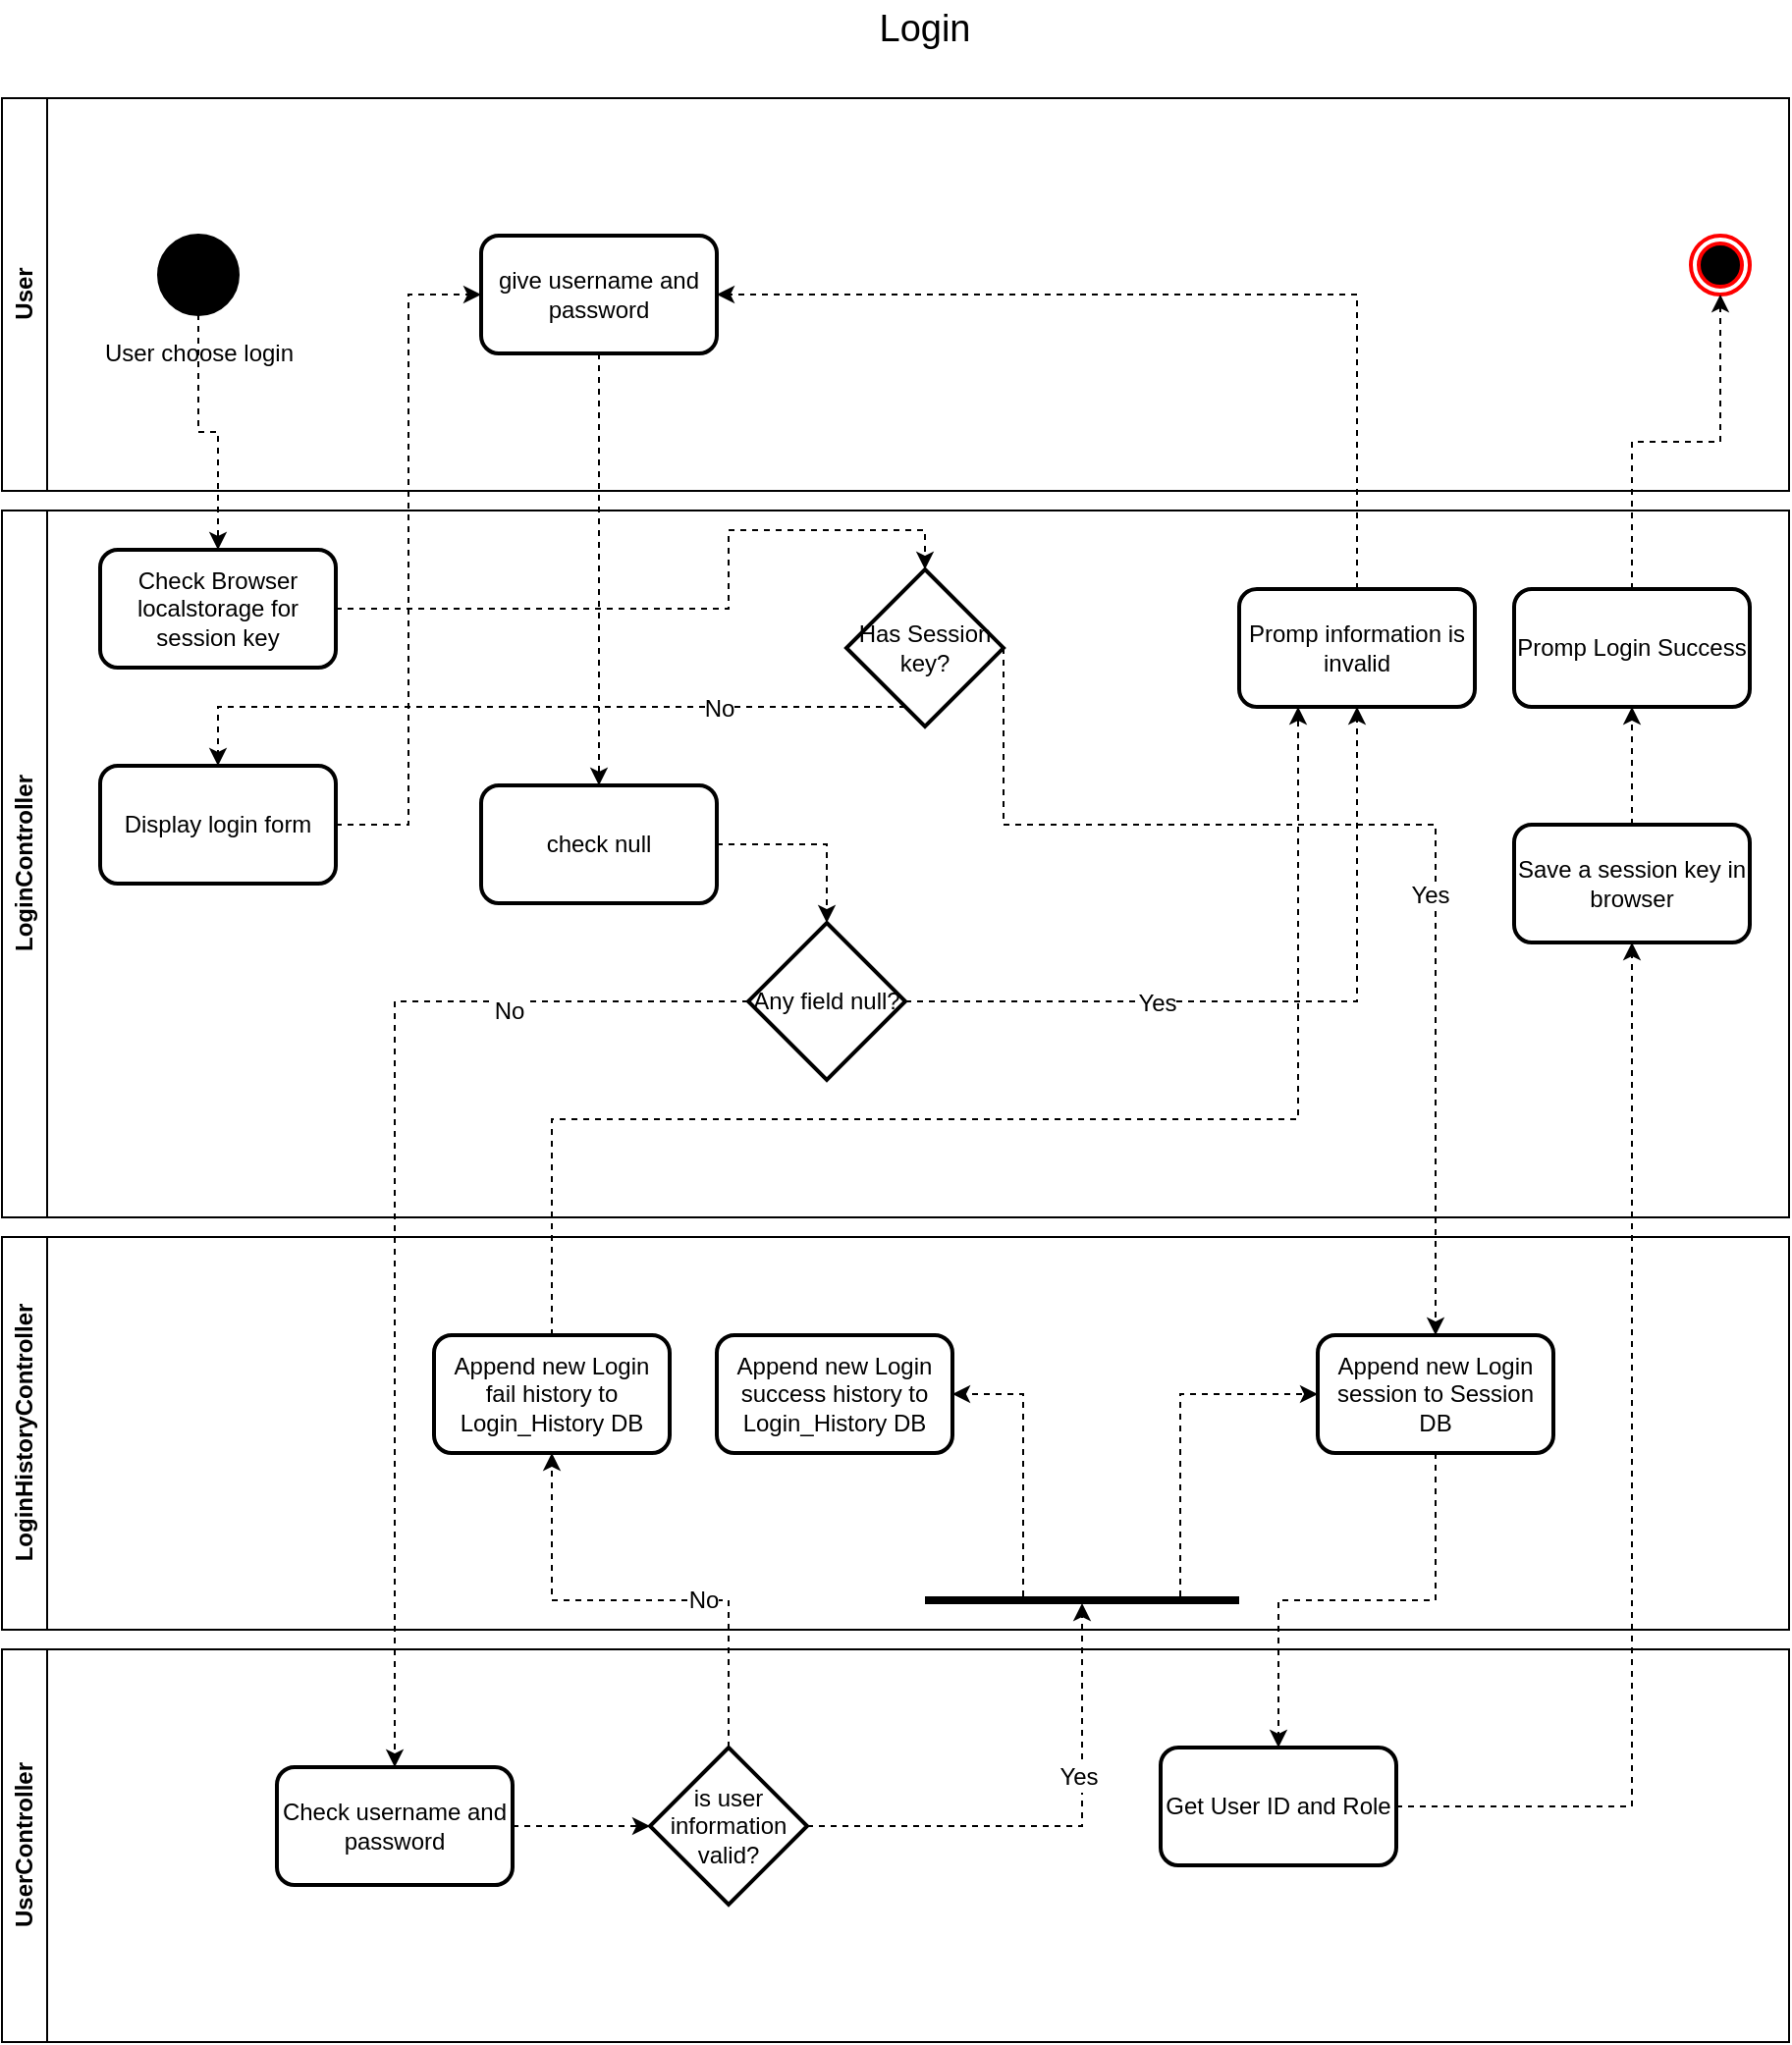 <mxfile version="20.8.18" type="github">
  <diagram id="C5RBs43oDa-KdzZeNtuy" name="Page-1">
    <mxGraphModel dx="957" dy="811" grid="1" gridSize="10" guides="1" tooltips="1" connect="1" arrows="1" fold="1" page="1" pageScale="1" pageWidth="827" pageHeight="1169" math="0" shadow="0">
      <root>
        <mxCell id="WIyWlLk6GJQsqaUBKTNV-0" />
        <mxCell id="WIyWlLk6GJQsqaUBKTNV-1" parent="WIyWlLk6GJQsqaUBKTNV-0" />
        <mxCell id="uVaprLE8e8_M3dKKwn0Q-1" value="User" style="swimlane;horizontal=0;whiteSpace=wrap;html=1;" parent="WIyWlLk6GJQsqaUBKTNV-1" vertex="1">
          <mxGeometry x="50" y="100" width="910" height="200" as="geometry" />
        </mxCell>
        <mxCell id="uVaprLE8e8_M3dKKwn0Q-3" value="User choose login" style="shape=ellipse;html=1;fillColor=strokeColor;strokeWidth=2;verticalLabelPosition=bottom;verticalAlignment=top;perimeter=ellipsePerimeter;" parent="uVaprLE8e8_M3dKKwn0Q-1" vertex="1">
          <mxGeometry x="80" y="70" width="40" height="40" as="geometry" />
        </mxCell>
        <mxCell id="uVaprLE8e8_M3dKKwn0Q-32" value="" style="ellipse;html=1;shape=endState;fillColor=#000000;strokeColor=#ff0000;strokeWidth=2;fontFamily=Helvetica;fontSize=12;fontColor=default;" parent="uVaprLE8e8_M3dKKwn0Q-1" vertex="1">
          <mxGeometry x="860" y="70" width="30" height="30" as="geometry" />
        </mxCell>
        <mxCell id="uVaprLE8e8_M3dKKwn0Q-40" value="give username and password" style="rounded=1;whiteSpace=wrap;html=1;strokeWidth=2;fontFamily=Helvetica;fontSize=12;" parent="uVaprLE8e8_M3dKKwn0Q-1" vertex="1">
          <mxGeometry x="244" y="70" width="120" height="60" as="geometry" />
        </mxCell>
        <mxCell id="uVaprLE8e8_M3dKKwn0Q-6" value="&lt;div&gt;LoginController&lt;/div&gt;" style="swimlane;horizontal=0;whiteSpace=wrap;html=1;" parent="WIyWlLk6GJQsqaUBKTNV-1" vertex="1">
          <mxGeometry x="50" y="310" width="910" height="360" as="geometry" />
        </mxCell>
        <mxCell id="uVaprLE8e8_M3dKKwn0Q-38" style="rounded=0;orthogonalLoop=1;jettySize=auto;html=1;dashed=1;strokeWidth=1;fontFamily=Helvetica;fontSize=12;fontColor=default;edgeStyle=orthogonalEdgeStyle;" parent="uVaprLE8e8_M3dKKwn0Q-6" source="uVaprLE8e8_M3dKKwn0Q-11" target="uVaprLE8e8_M3dKKwn0Q-37" edge="1">
          <mxGeometry relative="1" as="geometry">
            <Array as="points">
              <mxPoint x="110" y="100" />
            </Array>
          </mxGeometry>
        </mxCell>
        <mxCell id="uVaprLE8e8_M3dKKwn0Q-39" value="No" style="edgeLabel;html=1;align=center;verticalAlign=middle;resizable=0;points=[];fontSize=12;fontFamily=Helvetica;fontColor=default;" parent="uVaprLE8e8_M3dKKwn0Q-38" vertex="1" connectable="0">
          <mxGeometry x="-0.5" y="1" relative="1" as="geometry">
            <mxPoint as="offset" />
          </mxGeometry>
        </mxCell>
        <mxCell id="uVaprLE8e8_M3dKKwn0Q-11" value="Has Session key?" style="rhombus;whiteSpace=wrap;html=1;strokeWidth=2;fontFamily=Helvetica;fontSize=12;" parent="uVaprLE8e8_M3dKKwn0Q-6" vertex="1">
          <mxGeometry x="430" y="30" width="80" height="80" as="geometry" />
        </mxCell>
        <mxCell id="uVaprLE8e8_M3dKKwn0Q-13" value="Promp Login Success" style="rounded=1;whiteSpace=wrap;html=1;strokeWidth=2;fontFamily=Helvetica;fontSize=12;" parent="uVaprLE8e8_M3dKKwn0Q-6" vertex="1">
          <mxGeometry x="770" y="40" width="120" height="60" as="geometry" />
        </mxCell>
        <mxCell id="uVaprLE8e8_M3dKKwn0Q-35" style="rounded=0;orthogonalLoop=1;jettySize=auto;html=1;dashed=1;strokeWidth=1;fontFamily=Helvetica;fontSize=12;fontColor=default;entryX=0.5;entryY=0;entryDx=0;entryDy=0;edgeStyle=orthogonalEdgeStyle;" parent="uVaprLE8e8_M3dKKwn0Q-6" source="uVaprLE8e8_M3dKKwn0Q-23" target="uVaprLE8e8_M3dKKwn0Q-11" edge="1">
          <mxGeometry relative="1" as="geometry">
            <mxPoint x="176" y="130" as="targetPoint" />
            <Array as="points">
              <mxPoint x="370" y="50" />
              <mxPoint x="370" y="10" />
              <mxPoint x="470" y="10" />
            </Array>
          </mxGeometry>
        </mxCell>
        <mxCell id="uVaprLE8e8_M3dKKwn0Q-23" value="Check Browser localstorage for session key" style="rounded=1;whiteSpace=wrap;html=1;strokeWidth=2;fontFamily=Helvetica;fontSize=12;" parent="uVaprLE8e8_M3dKKwn0Q-6" vertex="1">
          <mxGeometry x="50" y="20" width="120" height="60" as="geometry" />
        </mxCell>
        <mxCell id="uVaprLE8e8_M3dKKwn0Q-37" value="Display login form" style="rounded=1;whiteSpace=wrap;html=1;strokeWidth=2;fontFamily=Helvetica;fontSize=12;" parent="uVaprLE8e8_M3dKKwn0Q-6" vertex="1">
          <mxGeometry x="50" y="130" width="120" height="60" as="geometry" />
        </mxCell>
        <mxCell id="uVaprLE8e8_M3dKKwn0Q-46" style="edgeStyle=orthogonalEdgeStyle;rounded=0;orthogonalLoop=1;jettySize=auto;html=1;entryX=0.5;entryY=0;entryDx=0;entryDy=0;dashed=1;strokeWidth=1;fontFamily=Helvetica;fontSize=12;fontColor=default;" parent="uVaprLE8e8_M3dKKwn0Q-6" source="uVaprLE8e8_M3dKKwn0Q-42" target="uVaprLE8e8_M3dKKwn0Q-44" edge="1">
          <mxGeometry relative="1" as="geometry" />
        </mxCell>
        <mxCell id="uVaprLE8e8_M3dKKwn0Q-42" value="check null" style="rounded=1;whiteSpace=wrap;html=1;strokeWidth=2;fontFamily=Helvetica;fontSize=12;" parent="uVaprLE8e8_M3dKKwn0Q-6" vertex="1">
          <mxGeometry x="244" y="140" width="120" height="60" as="geometry" />
        </mxCell>
        <mxCell id="uVaprLE8e8_M3dKKwn0Q-48" style="edgeStyle=orthogonalEdgeStyle;rounded=0;orthogonalLoop=1;jettySize=auto;html=1;entryX=0.5;entryY=1;entryDx=0;entryDy=0;dashed=1;strokeWidth=1;fontFamily=Helvetica;fontSize=12;fontColor=default;" parent="uVaprLE8e8_M3dKKwn0Q-6" source="uVaprLE8e8_M3dKKwn0Q-44" target="uVaprLE8e8_M3dKKwn0Q-47" edge="1">
          <mxGeometry relative="1" as="geometry" />
        </mxCell>
        <mxCell id="uVaprLE8e8_M3dKKwn0Q-49" value="Yes" style="edgeLabel;html=1;align=center;verticalAlign=middle;resizable=0;points=[];fontSize=12;fontFamily=Helvetica;fontColor=default;" parent="uVaprLE8e8_M3dKKwn0Q-48" vertex="1" connectable="0">
          <mxGeometry x="-0.326" y="-1" relative="1" as="geometry">
            <mxPoint as="offset" />
          </mxGeometry>
        </mxCell>
        <mxCell id="uVaprLE8e8_M3dKKwn0Q-44" value="Any field null?" style="rhombus;whiteSpace=wrap;html=1;strokeWidth=2;fontFamily=Helvetica;fontSize=12;" parent="uVaprLE8e8_M3dKKwn0Q-6" vertex="1">
          <mxGeometry x="380" y="210" width="80" height="80" as="geometry" />
        </mxCell>
        <mxCell id="uVaprLE8e8_M3dKKwn0Q-47" value="Promp information is invalid" style="rounded=1;whiteSpace=wrap;html=1;strokeWidth=2;fontFamily=Helvetica;fontSize=12;" parent="uVaprLE8e8_M3dKKwn0Q-6" vertex="1">
          <mxGeometry x="630" y="40" width="120" height="60" as="geometry" />
        </mxCell>
        <mxCell id="Pg8jn5f0mTREXWFkyAXM-2" style="edgeStyle=orthogonalEdgeStyle;rounded=0;orthogonalLoop=1;jettySize=auto;html=1;entryX=0.5;entryY=1;entryDx=0;entryDy=0;fontSize=19;dashed=1;" edge="1" parent="uVaprLE8e8_M3dKKwn0Q-6" source="Pg8jn5f0mTREXWFkyAXM-1" target="uVaprLE8e8_M3dKKwn0Q-13">
          <mxGeometry relative="1" as="geometry" />
        </mxCell>
        <mxCell id="Pg8jn5f0mTREXWFkyAXM-1" value="Save a session key in browser" style="rounded=1;whiteSpace=wrap;html=1;strokeWidth=2;fontFamily=Helvetica;fontSize=12;" vertex="1" parent="uVaprLE8e8_M3dKKwn0Q-6">
          <mxGeometry x="770" y="160" width="120" height="60" as="geometry" />
        </mxCell>
        <mxCell id="uVaprLE8e8_M3dKKwn0Q-17" value="LoginHistoryController" style="swimlane;horizontal=0;whiteSpace=wrap;html=1;" parent="WIyWlLk6GJQsqaUBKTNV-1" vertex="1">
          <mxGeometry x="50" y="680" width="910" height="200" as="geometry" />
        </mxCell>
        <mxCell id="uVaprLE8e8_M3dKKwn0Q-22" value="Append new Login session to Session DB" style="rounded=1;whiteSpace=wrap;html=1;strokeWidth=2;fontFamily=Helvetica;fontSize=12;" parent="uVaprLE8e8_M3dKKwn0Q-17" vertex="1">
          <mxGeometry x="670" y="50" width="120" height="60" as="geometry" />
        </mxCell>
        <mxCell id="uVaprLE8e8_M3dKKwn0Q-66" style="edgeStyle=orthogonalEdgeStyle;rounded=0;orthogonalLoop=1;jettySize=auto;html=1;entryX=0;entryY=0.5;entryDx=0;entryDy=0;dashed=1;strokeWidth=1;fontFamily=Helvetica;fontSize=12;fontColor=default;" parent="uVaprLE8e8_M3dKKwn0Q-17" source="uVaprLE8e8_M3dKKwn0Q-60" target="uVaprLE8e8_M3dKKwn0Q-22" edge="1">
          <mxGeometry relative="1" as="geometry">
            <Array as="points">
              <mxPoint x="600" y="80" />
            </Array>
          </mxGeometry>
        </mxCell>
        <mxCell id="uVaprLE8e8_M3dKKwn0Q-67" style="edgeStyle=orthogonalEdgeStyle;rounded=0;orthogonalLoop=1;jettySize=auto;html=1;entryX=1;entryY=0.5;entryDx=0;entryDy=0;dashed=1;strokeWidth=1;fontFamily=Helvetica;fontSize=12;fontColor=default;" parent="uVaprLE8e8_M3dKKwn0Q-17" source="uVaprLE8e8_M3dKKwn0Q-60" target="uVaprLE8e8_M3dKKwn0Q-63" edge="1">
          <mxGeometry relative="1" as="geometry">
            <Array as="points">
              <mxPoint x="520" y="80" />
            </Array>
          </mxGeometry>
        </mxCell>
        <mxCell id="uVaprLE8e8_M3dKKwn0Q-60" value="" style="line;strokeWidth=4;html=1;perimeter=backbonePerimeter;points=[];outlineConnect=0;strokeColor=default;fontFamily=Helvetica;fontSize=12;fontColor=default;fillColor=strokeColor;" parent="uVaprLE8e8_M3dKKwn0Q-17" vertex="1">
          <mxGeometry x="470" y="180" width="160" height="10" as="geometry" />
        </mxCell>
        <mxCell id="uVaprLE8e8_M3dKKwn0Q-63" value="Append new Login success history to Login_History DB" style="rounded=1;whiteSpace=wrap;html=1;strokeWidth=2;fontFamily=Helvetica;fontSize=12;" parent="uVaprLE8e8_M3dKKwn0Q-17" vertex="1">
          <mxGeometry x="364" y="50" width="120" height="60" as="geometry" />
        </mxCell>
        <mxCell id="uVaprLE8e8_M3dKKwn0Q-68" value="Append new Login fail history to Login_History DB" style="rounded=1;whiteSpace=wrap;html=1;strokeWidth=2;fontFamily=Helvetica;fontSize=12;" parent="uVaprLE8e8_M3dKKwn0Q-17" vertex="1">
          <mxGeometry x="220" y="50" width="120" height="60" as="geometry" />
        </mxCell>
        <mxCell id="uVaprLE8e8_M3dKKwn0Q-28" value="UserController" style="swimlane;horizontal=0;whiteSpace=wrap;html=1;" parent="WIyWlLk6GJQsqaUBKTNV-1" vertex="1">
          <mxGeometry x="50" y="890" width="910" height="200" as="geometry" />
        </mxCell>
        <mxCell id="uVaprLE8e8_M3dKKwn0Q-29" value="Get User ID and Role" style="rounded=1;whiteSpace=wrap;html=1;strokeWidth=2;fontFamily=Helvetica;fontSize=12;" parent="uVaprLE8e8_M3dKKwn0Q-28" vertex="1">
          <mxGeometry x="590" y="50" width="120" height="60" as="geometry" />
        </mxCell>
        <mxCell id="uVaprLE8e8_M3dKKwn0Q-55" style="edgeStyle=orthogonalEdgeStyle;rounded=0;orthogonalLoop=1;jettySize=auto;html=1;dashed=1;strokeWidth=1;fontFamily=Helvetica;fontSize=12;fontColor=default;" parent="uVaprLE8e8_M3dKKwn0Q-28" source="uVaprLE8e8_M3dKKwn0Q-51" target="uVaprLE8e8_M3dKKwn0Q-54" edge="1">
          <mxGeometry relative="1" as="geometry" />
        </mxCell>
        <mxCell id="uVaprLE8e8_M3dKKwn0Q-51" value="Check username and password" style="rounded=1;whiteSpace=wrap;html=1;strokeWidth=2;fontFamily=Helvetica;fontSize=12;" parent="uVaprLE8e8_M3dKKwn0Q-28" vertex="1">
          <mxGeometry x="140" y="60" width="120" height="60" as="geometry" />
        </mxCell>
        <mxCell id="uVaprLE8e8_M3dKKwn0Q-54" value="is user information valid?" style="rhombus;whiteSpace=wrap;html=1;strokeWidth=2;fontFamily=Helvetica;fontSize=12;" parent="uVaprLE8e8_M3dKKwn0Q-28" vertex="1">
          <mxGeometry x="330" y="50" width="80" height="80" as="geometry" />
        </mxCell>
        <mxCell id="uVaprLE8e8_M3dKKwn0Q-30" style="edgeStyle=orthogonalEdgeStyle;rounded=0;orthogonalLoop=1;jettySize=auto;html=1;dashed=1;strokeWidth=1;fontFamily=Helvetica;fontSize=12;fontColor=default;" parent="WIyWlLk6GJQsqaUBKTNV-1" source="uVaprLE8e8_M3dKKwn0Q-22" target="uVaprLE8e8_M3dKKwn0Q-29" edge="1">
          <mxGeometry relative="1" as="geometry" />
        </mxCell>
        <mxCell id="uVaprLE8e8_M3dKKwn0Q-33" style="edgeStyle=orthogonalEdgeStyle;rounded=0;orthogonalLoop=1;jettySize=auto;html=1;entryX=0.5;entryY=1;entryDx=0;entryDy=0;dashed=1;strokeWidth=1;fontFamily=Helvetica;fontSize=12;fontColor=default;" parent="WIyWlLk6GJQsqaUBKTNV-1" source="uVaprLE8e8_M3dKKwn0Q-13" target="uVaprLE8e8_M3dKKwn0Q-32" edge="1">
          <mxGeometry relative="1" as="geometry" />
        </mxCell>
        <mxCell id="uVaprLE8e8_M3dKKwn0Q-15" style="rounded=0;orthogonalLoop=1;jettySize=auto;html=1;fontFamily=Helvetica;fontSize=12;fontColor=default;dashed=1;entryX=0.5;entryY=0;entryDx=0;entryDy=0;edgeStyle=orthogonalEdgeStyle;exitX=1;exitY=0.5;exitDx=0;exitDy=0;" parent="WIyWlLk6GJQsqaUBKTNV-1" source="uVaprLE8e8_M3dKKwn0Q-11" target="uVaprLE8e8_M3dKKwn0Q-22" edge="1">
          <mxGeometry relative="1" as="geometry">
            <mxPoint x="340" y="421.176" as="targetPoint" />
            <Array as="points">
              <mxPoint x="560" y="470" />
              <mxPoint x="780" y="470" />
            </Array>
          </mxGeometry>
        </mxCell>
        <mxCell id="uVaprLE8e8_M3dKKwn0Q-16" value="Yes" style="edgeLabel;html=1;align=center;verticalAlign=middle;resizable=0;points=[];fontSize=12;fontFamily=Helvetica;fontColor=default;" parent="uVaprLE8e8_M3dKKwn0Q-15" vertex="1" connectable="0">
          <mxGeometry x="0.212" y="-3" relative="1" as="geometry">
            <mxPoint as="offset" />
          </mxGeometry>
        </mxCell>
        <mxCell id="uVaprLE8e8_M3dKKwn0Q-43" style="edgeStyle=orthogonalEdgeStyle;rounded=0;orthogonalLoop=1;jettySize=auto;html=1;entryX=0.5;entryY=0;entryDx=0;entryDy=0;dashed=1;strokeWidth=1;fontFamily=Helvetica;fontSize=12;fontColor=default;" parent="WIyWlLk6GJQsqaUBKTNV-1" source="uVaprLE8e8_M3dKKwn0Q-40" target="uVaprLE8e8_M3dKKwn0Q-42" edge="1">
          <mxGeometry relative="1" as="geometry" />
        </mxCell>
        <mxCell id="uVaprLE8e8_M3dKKwn0Q-52" style="edgeStyle=orthogonalEdgeStyle;rounded=0;orthogonalLoop=1;jettySize=auto;html=1;dashed=1;strokeWidth=1;fontFamily=Helvetica;fontSize=12;fontColor=default;" parent="WIyWlLk6GJQsqaUBKTNV-1" source="uVaprLE8e8_M3dKKwn0Q-44" target="uVaprLE8e8_M3dKKwn0Q-51" edge="1">
          <mxGeometry relative="1" as="geometry" />
        </mxCell>
        <mxCell id="uVaprLE8e8_M3dKKwn0Q-53" value="No" style="edgeLabel;html=1;align=center;verticalAlign=middle;resizable=0;points=[];fontSize=12;fontFamily=Helvetica;fontColor=default;" parent="uVaprLE8e8_M3dKKwn0Q-52" vertex="1" connectable="0">
          <mxGeometry x="-0.572" y="5" relative="1" as="geometry">
            <mxPoint as="offset" />
          </mxGeometry>
        </mxCell>
        <mxCell id="uVaprLE8e8_M3dKKwn0Q-57" style="edgeStyle=orthogonalEdgeStyle;rounded=0;orthogonalLoop=1;jettySize=auto;html=1;dashed=1;strokeWidth=1;fontFamily=Helvetica;fontSize=12;fontColor=default;" parent="WIyWlLk6GJQsqaUBKTNV-1" source="uVaprLE8e8_M3dKKwn0Q-54" target="uVaprLE8e8_M3dKKwn0Q-60" edge="1">
          <mxGeometry relative="1" as="geometry" />
        </mxCell>
        <mxCell id="uVaprLE8e8_M3dKKwn0Q-58" value="Yes" style="edgeLabel;html=1;align=center;verticalAlign=middle;resizable=0;points=[];fontSize=12;fontFamily=Helvetica;fontColor=default;" parent="uVaprLE8e8_M3dKKwn0Q-57" vertex="1" connectable="0">
          <mxGeometry x="0.307" y="2" relative="1" as="geometry">
            <mxPoint as="offset" />
          </mxGeometry>
        </mxCell>
        <mxCell id="uVaprLE8e8_M3dKKwn0Q-69" style="edgeStyle=orthogonalEdgeStyle;rounded=0;orthogonalLoop=1;jettySize=auto;html=1;entryX=0.5;entryY=1;entryDx=0;entryDy=0;dashed=1;strokeWidth=1;fontFamily=Helvetica;fontSize=12;fontColor=default;" parent="WIyWlLk6GJQsqaUBKTNV-1" source="uVaprLE8e8_M3dKKwn0Q-54" target="uVaprLE8e8_M3dKKwn0Q-68" edge="1">
          <mxGeometry relative="1" as="geometry" />
        </mxCell>
        <mxCell id="uVaprLE8e8_M3dKKwn0Q-70" value="No" style="edgeLabel;html=1;align=center;verticalAlign=middle;resizable=0;points=[];fontSize=12;fontFamily=Helvetica;fontColor=default;" parent="uVaprLE8e8_M3dKKwn0Q-69" vertex="1" connectable="0">
          <mxGeometry x="-0.267" relative="1" as="geometry">
            <mxPoint as="offset" />
          </mxGeometry>
        </mxCell>
        <mxCell id="uVaprLE8e8_M3dKKwn0Q-71" style="edgeStyle=orthogonalEdgeStyle;rounded=0;orthogonalLoop=1;jettySize=auto;html=1;entryX=0.25;entryY=1;entryDx=0;entryDy=0;dashed=1;strokeWidth=1;fontFamily=Helvetica;fontSize=12;fontColor=default;" parent="WIyWlLk6GJQsqaUBKTNV-1" source="uVaprLE8e8_M3dKKwn0Q-68" target="uVaprLE8e8_M3dKKwn0Q-47" edge="1">
          <mxGeometry relative="1" as="geometry">
            <Array as="points">
              <mxPoint x="330" y="620" />
              <mxPoint x="710" y="620" />
            </Array>
          </mxGeometry>
        </mxCell>
        <mxCell id="uVaprLE8e8_M3dKKwn0Q-72" style="edgeStyle=orthogonalEdgeStyle;rounded=0;orthogonalLoop=1;jettySize=auto;html=1;dashed=1;strokeWidth=1;fontFamily=Helvetica;fontSize=12;fontColor=default;entryX=0.5;entryY=1;entryDx=0;entryDy=0;" parent="WIyWlLk6GJQsqaUBKTNV-1" source="uVaprLE8e8_M3dKKwn0Q-29" target="Pg8jn5f0mTREXWFkyAXM-1" edge="1">
          <mxGeometry relative="1" as="geometry">
            <mxPoint x="890" y="550" as="targetPoint" />
          </mxGeometry>
        </mxCell>
        <mxCell id="uVaprLE8e8_M3dKKwn0Q-73" style="edgeStyle=orthogonalEdgeStyle;rounded=0;orthogonalLoop=1;jettySize=auto;html=1;entryX=0;entryY=0.5;entryDx=0;entryDy=0;dashed=1;strokeWidth=1;fontFamily=Helvetica;fontSize=12;fontColor=default;" parent="WIyWlLk6GJQsqaUBKTNV-1" source="uVaprLE8e8_M3dKKwn0Q-37" target="uVaprLE8e8_M3dKKwn0Q-40" edge="1">
          <mxGeometry relative="1" as="geometry" />
        </mxCell>
        <mxCell id="uVaprLE8e8_M3dKKwn0Q-74" style="edgeStyle=orthogonalEdgeStyle;rounded=0;orthogonalLoop=1;jettySize=auto;html=1;entryX=0.5;entryY=0;entryDx=0;entryDy=0;dashed=1;strokeWidth=1;fontFamily=Helvetica;fontSize=12;fontColor=default;" parent="WIyWlLk6GJQsqaUBKTNV-1" source="uVaprLE8e8_M3dKKwn0Q-3" target="uVaprLE8e8_M3dKKwn0Q-23" edge="1">
          <mxGeometry relative="1" as="geometry" />
        </mxCell>
        <mxCell id="uVaprLE8e8_M3dKKwn0Q-75" style="edgeStyle=orthogonalEdgeStyle;rounded=0;orthogonalLoop=1;jettySize=auto;html=1;entryX=1;entryY=0.5;entryDx=0;entryDy=0;dashed=1;strokeWidth=1;fontFamily=Helvetica;fontSize=12;fontColor=default;" parent="WIyWlLk6GJQsqaUBKTNV-1" source="uVaprLE8e8_M3dKKwn0Q-47" target="uVaprLE8e8_M3dKKwn0Q-40" edge="1">
          <mxGeometry relative="1" as="geometry">
            <Array as="points">
              <mxPoint x="740" y="200" />
            </Array>
          </mxGeometry>
        </mxCell>
        <mxCell id="Pg8jn5f0mTREXWFkyAXM-0" value="Login" style="text;html=1;strokeColor=none;fillColor=none;align=center;verticalAlign=middle;whiteSpace=wrap;rounded=0;fontSize=19;" vertex="1" parent="WIyWlLk6GJQsqaUBKTNV-1">
          <mxGeometry x="490" y="50" width="60" height="30" as="geometry" />
        </mxCell>
      </root>
    </mxGraphModel>
  </diagram>
</mxfile>
